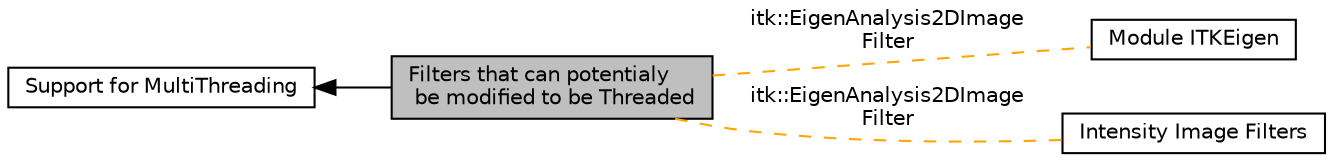 digraph "Filters that can potentialy be modified to be Threaded"
{
  edge [fontname="Helvetica",fontsize="10",labelfontname="Helvetica",labelfontsize="10"];
  node [fontname="Helvetica",fontsize="10",shape=box];
  rankdir=LR;
  Node4 [label="Module ITKEigen",height=0.2,width=0.4,color="black", fillcolor="white", style="filled",URL="$group__ITKEigen.html",tooltip=" "];
  Node3 [label="Intensity Image Filters",height=0.2,width=0.4,color="black", fillcolor="white", style="filled",URL="$group__IntensityImageFilters.html",tooltip=" "];
  Node2 [label="Support for MultiThreading",height=0.2,width=0.4,color="black", fillcolor="white", style="filled",URL="$group__MultiThreadingGroup.html",tooltip=" "];
  Node1 [label="Filters that can potentialy\l be modified to be Threaded",height=0.2,width=0.4,color="black", fillcolor="grey75", style="filled", fontcolor="black",tooltip=" "];
  Node2->Node1 [shape=plaintext, dir="back", style="solid"];
  Node1->Node3 [shape=plaintext, label="itk::EigenAnalysis2DImage\lFilter", color="orange", dir="none", style="dashed"];
  Node1->Node4 [shape=plaintext, label="itk::EigenAnalysis2DImage\lFilter", color="orange", dir="none", style="dashed"];
}
